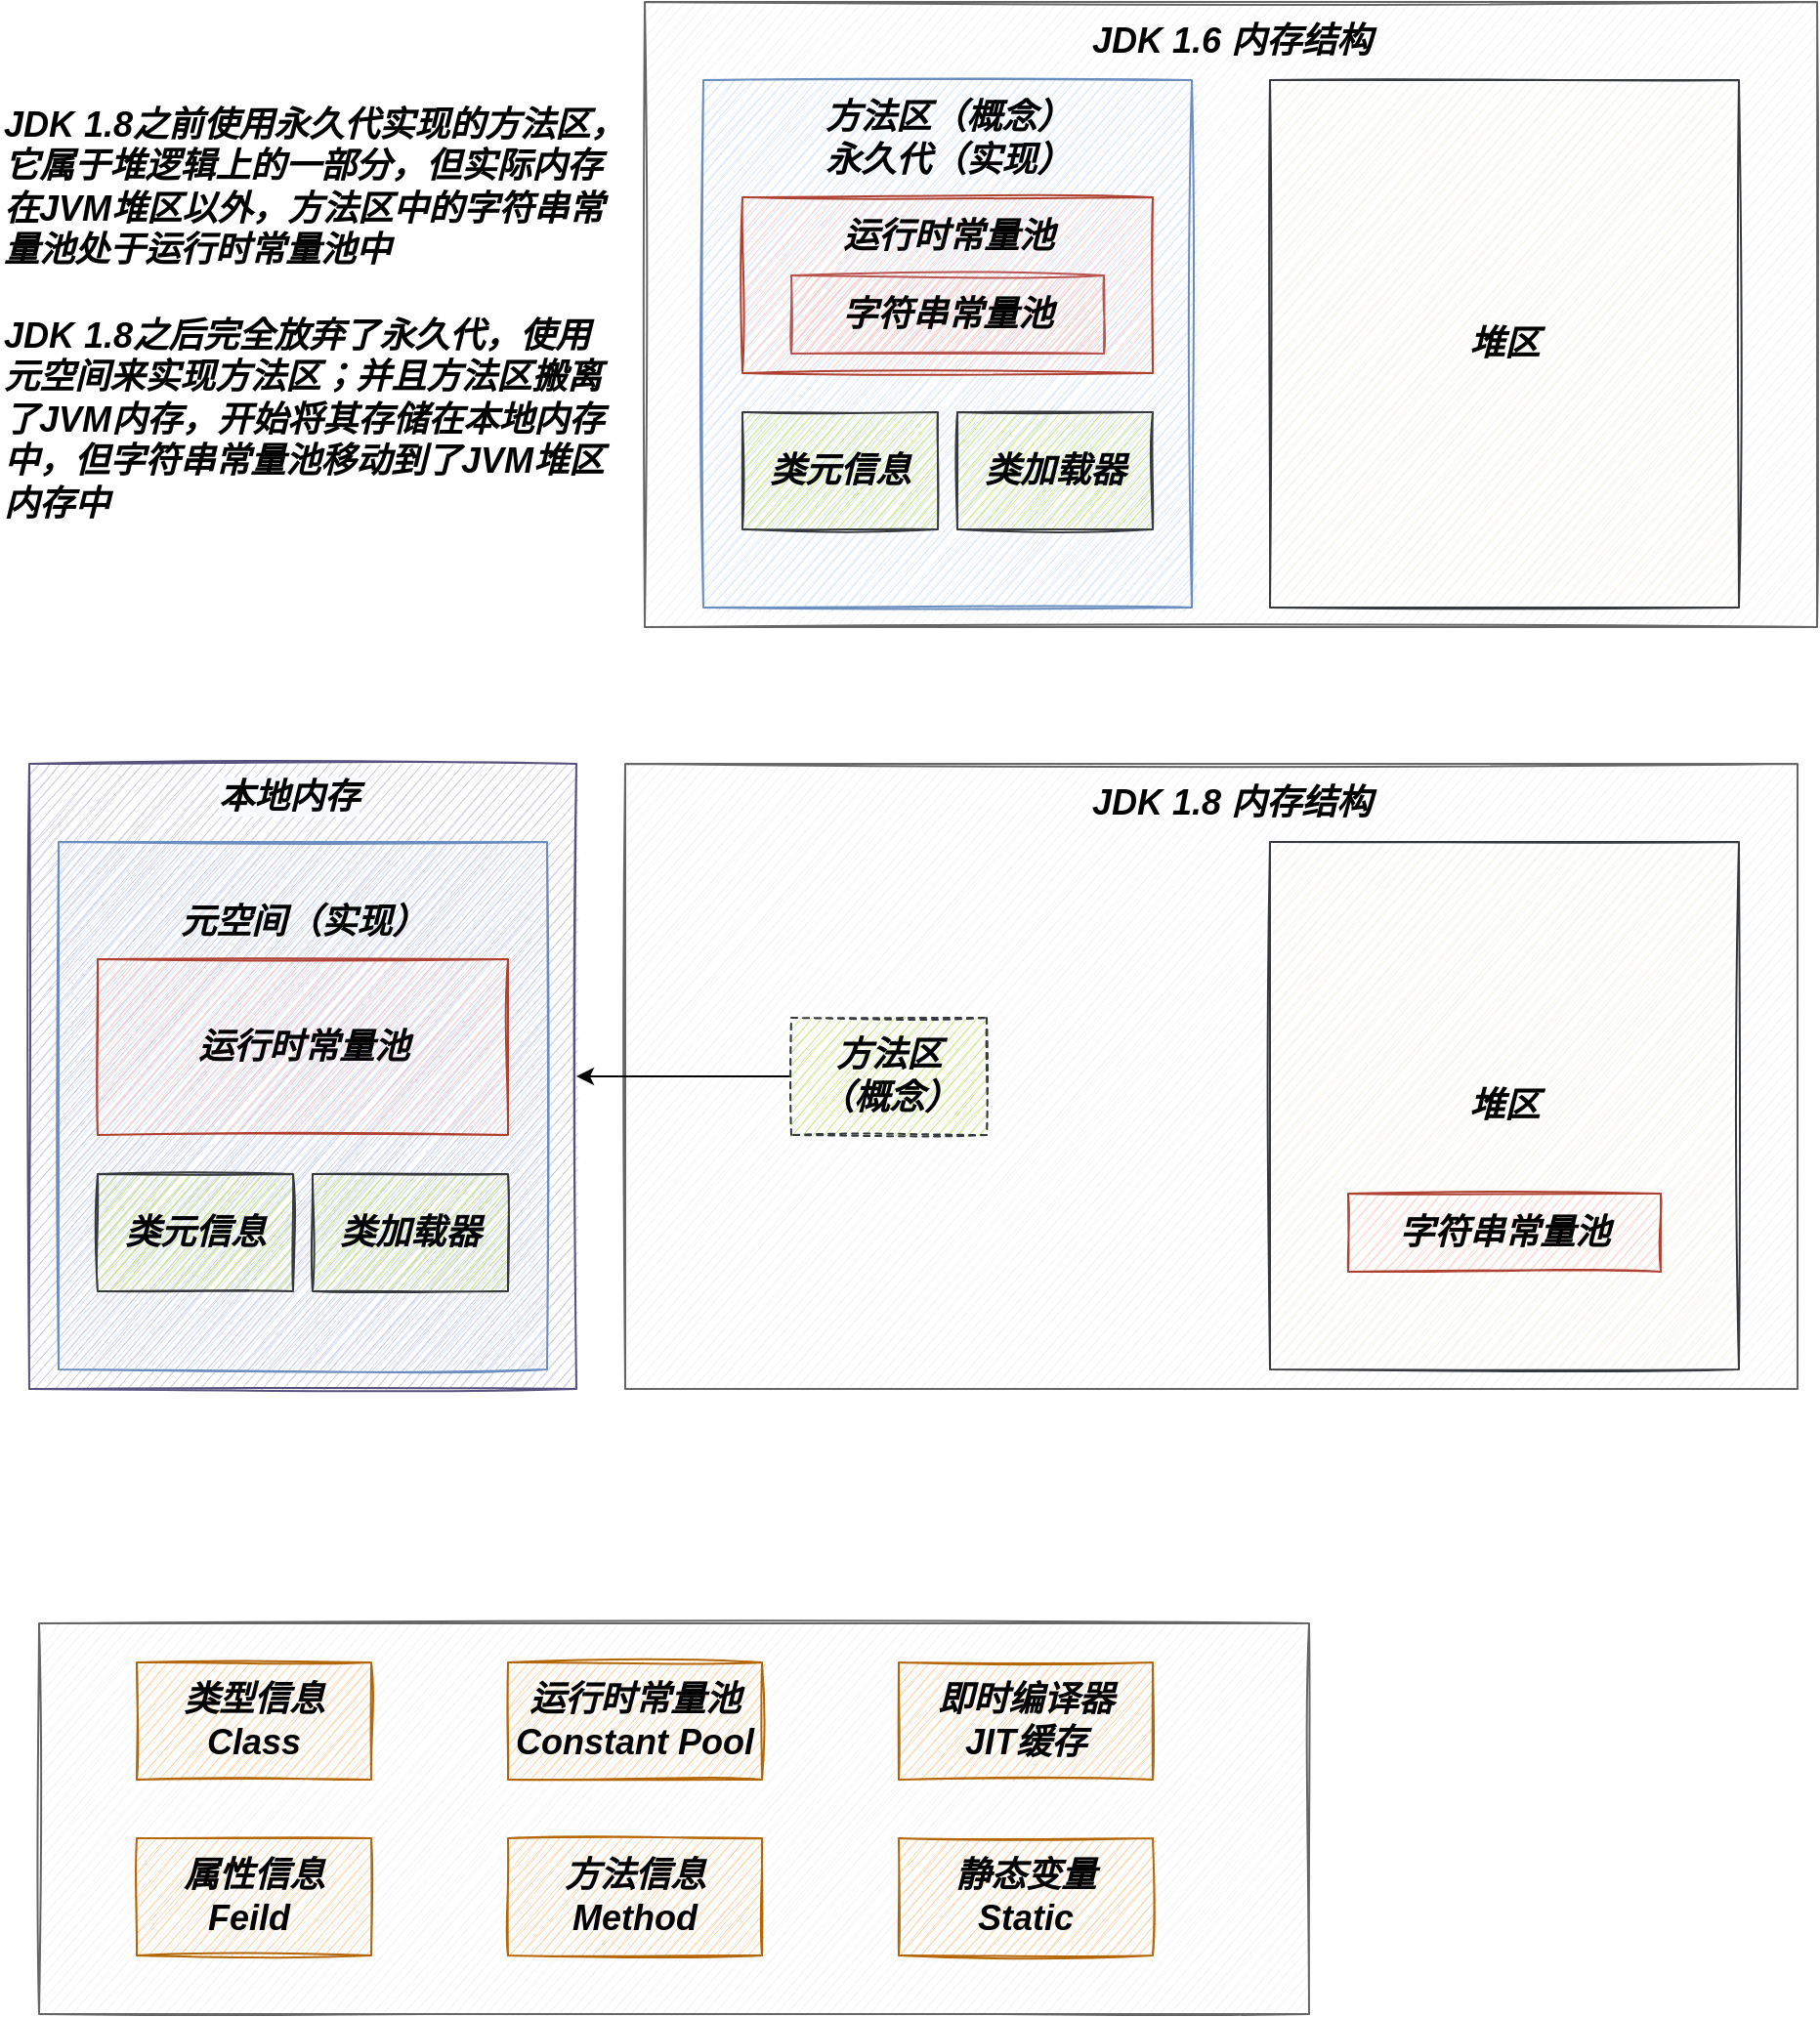<mxfile version="19.0.2" type="github">
  <diagram id="BiWdn6pCWBrNX4G0EB6R" name="Page-1">
    <mxGraphModel dx="1422" dy="802" grid="1" gridSize="10" guides="1" tooltips="1" connect="1" arrows="1" fold="1" page="1" pageScale="1" pageWidth="2339" pageHeight="3300" math="0" shadow="0">
      <root>
        <mxCell id="0" />
        <mxCell id="1" parent="0" />
        <mxCell id="C3d5GvJ_J4JVkLSLOHPJ-22" value="" style="rounded=0;whiteSpace=wrap;html=1;shadow=0;sketch=1;fontSize=18;fillColor=#d0cee2;strokeColor=#56517e;" vertex="1" parent="1">
          <mxGeometry x="25" y="490" width="280" height="320" as="geometry" />
        </mxCell>
        <mxCell id="C3d5GvJ_J4JVkLSLOHPJ-12" value="" style="rounded=0;whiteSpace=wrap;html=1;fillColor=#f5f5f5;fontColor=#333333;strokeColor=#666666;sketch=1;" vertex="1" parent="1">
          <mxGeometry x="330" y="490" width="600" height="320" as="geometry" />
        </mxCell>
        <mxCell id="C3d5GvJ_J4JVkLSLOHPJ-21" value="&lt;b&gt;&lt;i&gt;堆区&lt;/i&gt;&lt;/b&gt;" style="rounded=0;whiteSpace=wrap;html=1;sketch=1;fontSize=18;fillColor=#f9f7ed;strokeColor=#36393d;shadow=0;" vertex="1" parent="1">
          <mxGeometry x="660" y="530" width="240" height="270" as="geometry" />
        </mxCell>
        <mxCell id="C3d5GvJ_J4JVkLSLOHPJ-1" value="" style="rounded=0;whiteSpace=wrap;html=1;fillColor=#f5f5f5;fontColor=#333333;strokeColor=#666666;sketch=1;" vertex="1" parent="1">
          <mxGeometry x="340" y="100" width="600" height="320" as="geometry" />
        </mxCell>
        <mxCell id="C3d5GvJ_J4JVkLSLOHPJ-2" value="&lt;font style=&quot;font-size: 18px;&quot;&gt;&lt;b&gt;&lt;i&gt;JDK 1.6 内存结构&lt;/i&gt;&lt;/b&gt;&lt;/font&gt;" style="text;html=1;align=center;verticalAlign=middle;resizable=0;points=[];autosize=1;strokeColor=none;fillColor=none;" vertex="1" parent="1">
          <mxGeometry x="560" y="110" width="160" height="20" as="geometry" />
        </mxCell>
        <mxCell id="C3d5GvJ_J4JVkLSLOHPJ-3" value="" style="rounded=0;whiteSpace=wrap;html=1;sketch=1;fontSize=18;fillColor=#dae8fc;strokeColor=#6c8ebf;" vertex="1" parent="1">
          <mxGeometry x="370" y="140" width="250" height="270" as="geometry" />
        </mxCell>
        <mxCell id="C3d5GvJ_J4JVkLSLOHPJ-4" value="&lt;font style=&quot;font-size: 18px;&quot;&gt;&lt;b&gt;&lt;i&gt;方法区（概念）&lt;br&gt;永久代（实现）&lt;br&gt;&lt;/i&gt;&lt;/b&gt;&lt;/font&gt;" style="text;html=1;align=center;verticalAlign=middle;resizable=0;points=[];autosize=1;strokeColor=none;fillColor=none;" vertex="1" parent="1">
          <mxGeometry x="425" y="150" width="140" height="40" as="geometry" />
        </mxCell>
        <mxCell id="C3d5GvJ_J4JVkLSLOHPJ-5" value="" style="rounded=0;whiteSpace=wrap;html=1;sketch=1;fontSize=18;fillColor=#fad9d5;strokeColor=#ae4132;" vertex="1" parent="1">
          <mxGeometry x="390" y="200" width="210" height="90" as="geometry" />
        </mxCell>
        <mxCell id="C3d5GvJ_J4JVkLSLOHPJ-6" value="&lt;font style=&quot;font-size: 18px;&quot;&gt;&lt;b&gt;&lt;i&gt;运行时常量池&lt;/i&gt;&lt;/b&gt;&lt;/font&gt;" style="text;html=1;align=center;verticalAlign=middle;resizable=0;points=[];autosize=1;strokeColor=none;fillColor=none;" vertex="1" parent="1">
          <mxGeometry x="435" y="210" width="120" height="20" as="geometry" />
        </mxCell>
        <mxCell id="C3d5GvJ_J4JVkLSLOHPJ-7" value="&lt;b&gt;&lt;i&gt;字符串常量池&lt;/i&gt;&lt;/b&gt;" style="rounded=0;whiteSpace=wrap;html=1;sketch=1;fontSize=18;fillColor=#f8cecc;strokeColor=#b85450;" vertex="1" parent="1">
          <mxGeometry x="415" y="240" width="160" height="40" as="geometry" />
        </mxCell>
        <mxCell id="C3d5GvJ_J4JVkLSLOHPJ-8" value="&lt;b&gt;&lt;i&gt;类元信息&lt;/i&gt;&lt;/b&gt;" style="rounded=0;whiteSpace=wrap;html=1;sketch=1;fontSize=18;fillColor=#cdeb8b;strokeColor=#36393d;" vertex="1" parent="1">
          <mxGeometry x="390" y="310" width="100" height="60" as="geometry" />
        </mxCell>
        <mxCell id="C3d5GvJ_J4JVkLSLOHPJ-9" value="&lt;b&gt;&lt;i&gt;类加载器&lt;/i&gt;&lt;/b&gt;" style="rounded=0;whiteSpace=wrap;html=1;sketch=1;fontSize=18;fillColor=#cdeb8b;strokeColor=#36393d;" vertex="1" parent="1">
          <mxGeometry x="500" y="310" width="100" height="60" as="geometry" />
        </mxCell>
        <mxCell id="C3d5GvJ_J4JVkLSLOHPJ-11" value="&lt;b&gt;&lt;i&gt;堆区&lt;/i&gt;&lt;/b&gt;" style="rounded=0;whiteSpace=wrap;html=1;sketch=1;fontSize=18;fillColor=#f9f7ed;strokeColor=#36393d;" vertex="1" parent="1">
          <mxGeometry x="660" y="140" width="240" height="270" as="geometry" />
        </mxCell>
        <mxCell id="C3d5GvJ_J4JVkLSLOHPJ-13" value="&lt;font style=&quot;font-size: 18px;&quot;&gt;&lt;b&gt;&lt;i&gt;JDK 1.8 内存结构&lt;/i&gt;&lt;/b&gt;&lt;/font&gt;" style="text;html=1;align=center;verticalAlign=middle;resizable=0;points=[];autosize=1;strokeColor=none;fillColor=none;" vertex="1" parent="1">
          <mxGeometry x="560" y="500" width="160" height="20" as="geometry" />
        </mxCell>
        <mxCell id="C3d5GvJ_J4JVkLSLOHPJ-14" value="" style="rounded=0;whiteSpace=wrap;html=1;sketch=1;fontSize=18;fillColor=#dae8fc;strokeColor=#6c8ebf;" vertex="1" parent="1">
          <mxGeometry x="40" y="530" width="250" height="270" as="geometry" />
        </mxCell>
        <mxCell id="C3d5GvJ_J4JVkLSLOHPJ-15" value="&lt;font style=&quot;font-size: 18px;&quot;&gt;&lt;b&gt;&lt;i&gt;&lt;br&gt;元空间（实现）&lt;br&gt;&lt;/i&gt;&lt;/b&gt;&lt;/font&gt;" style="text;html=1;align=center;verticalAlign=middle;resizable=0;points=[];autosize=1;strokeColor=none;fillColor=none;" vertex="1" parent="1">
          <mxGeometry x="95" y="540" width="140" height="40" as="geometry" />
        </mxCell>
        <mxCell id="C3d5GvJ_J4JVkLSLOHPJ-16" value="" style="rounded=0;whiteSpace=wrap;html=1;sketch=1;fontSize=18;fillColor=#fad9d5;strokeColor=#ae4132;" vertex="1" parent="1">
          <mxGeometry x="60" y="590" width="210" height="90" as="geometry" />
        </mxCell>
        <mxCell id="C3d5GvJ_J4JVkLSLOHPJ-17" value="&lt;font style=&quot;font-size: 18px;&quot;&gt;&lt;b&gt;&lt;i&gt;运行时常量池&lt;/i&gt;&lt;/b&gt;&lt;/font&gt;" style="text;html=1;align=center;verticalAlign=middle;resizable=0;points=[];autosize=1;strokeColor=none;fillColor=none;" vertex="1" parent="1">
          <mxGeometry x="105" y="625" width="120" height="20" as="geometry" />
        </mxCell>
        <mxCell id="C3d5GvJ_J4JVkLSLOHPJ-18" value="&lt;b&gt;&lt;i&gt;字符串常量池&lt;/i&gt;&lt;/b&gt;" style="rounded=0;whiteSpace=wrap;html=1;sketch=1;fontSize=18;fillColor=#fad9d5;strokeColor=#ae4132;" vertex="1" parent="1">
          <mxGeometry x="700" y="710" width="160" height="40" as="geometry" />
        </mxCell>
        <mxCell id="C3d5GvJ_J4JVkLSLOHPJ-19" value="&lt;b&gt;&lt;i&gt;类元信息&lt;/i&gt;&lt;/b&gt;" style="rounded=0;whiteSpace=wrap;html=1;sketch=1;fontSize=18;fillColor=#cdeb8b;strokeColor=#36393d;" vertex="1" parent="1">
          <mxGeometry x="60" y="700" width="100" height="60" as="geometry" />
        </mxCell>
        <mxCell id="C3d5GvJ_J4JVkLSLOHPJ-20" value="&lt;b&gt;&lt;i&gt;类加载器&lt;/i&gt;&lt;/b&gt;" style="rounded=0;whiteSpace=wrap;html=1;sketch=1;fontSize=18;fillColor=#cdeb8b;strokeColor=#36393d;" vertex="1" parent="1">
          <mxGeometry x="170" y="700" width="100" height="60" as="geometry" />
        </mxCell>
        <mxCell id="C3d5GvJ_J4JVkLSLOHPJ-23" value="&lt;b style=&quot;color: rgb(0, 0, 0); font-family: Helvetica; font-size: 18px; font-style: normal; font-variant-ligatures: normal; font-variant-caps: normal; letter-spacing: normal; orphans: 2; text-align: center; text-indent: 0px; text-transform: none; widows: 2; word-spacing: 0px; -webkit-text-stroke-width: 0px; background-color: rgb(248, 249, 250); text-decoration-thickness: initial; text-decoration-style: initial; text-decoration-color: initial;&quot;&gt;&lt;i&gt;本地内存&lt;/i&gt;&lt;/b&gt;" style="text;whiteSpace=wrap;html=1;fontSize=18;" vertex="1" parent="1">
          <mxGeometry x="120" y="490" width="170" height="40" as="geometry" />
        </mxCell>
        <mxCell id="C3d5GvJ_J4JVkLSLOHPJ-25" value="" style="edgeStyle=orthogonalEdgeStyle;rounded=0;orthogonalLoop=1;jettySize=auto;html=1;fontSize=18;" edge="1" parent="1" source="C3d5GvJ_J4JVkLSLOHPJ-24" target="C3d5GvJ_J4JVkLSLOHPJ-22">
          <mxGeometry relative="1" as="geometry" />
        </mxCell>
        <mxCell id="C3d5GvJ_J4JVkLSLOHPJ-24" value="&lt;b style=&quot;&quot;&gt;&lt;i&gt;方法区&lt;br&gt;（概念）&lt;/i&gt;&lt;/b&gt;" style="rounded=0;whiteSpace=wrap;html=1;sketch=1;fontSize=18;fillColor=#cdeb8b;strokeColor=#36393d;dashed=1;" vertex="1" parent="1">
          <mxGeometry x="415" y="620" width="100" height="60" as="geometry" />
        </mxCell>
        <mxCell id="C3d5GvJ_J4JVkLSLOHPJ-26" value="&lt;font style=&quot;font-size: 18px;&quot;&gt;&lt;b&gt;&lt;i&gt;JDK 1.8之前使用永久代实现的方法区，&lt;br&gt;它属于堆逻辑上的一部分，但实际内存&lt;br&gt;在JVM堆区以外，方法区中的字符串常&lt;br&gt;量池处于运行时常量池中&lt;br&gt;&lt;br&gt;JDK 1.8之后完全放弃了永久代，使用&lt;br&gt;元空间来实现方法区；并且方法区搬离&lt;br&gt;了JVM内存，开始将其存储在本地内存&lt;br&gt;中，但字符串常量池移动到了JVM堆区&lt;br&gt;内存中&lt;br&gt;&lt;/i&gt;&lt;/b&gt;&lt;/font&gt;" style="text;html=1;align=left;verticalAlign=middle;resizable=0;points=[];autosize=1;strokeColor=none;fillColor=none;" vertex="1" parent="1">
          <mxGeometry x="10" y="175" width="330" height="170" as="geometry" />
        </mxCell>
        <mxCell id="C3d5GvJ_J4JVkLSLOHPJ-27" value="" style="rounded=0;whiteSpace=wrap;html=1;fillColor=#f5f5f5;fontColor=#333333;strokeColor=#666666;sketch=1;" vertex="1" parent="1">
          <mxGeometry x="30" y="930" width="650" height="200" as="geometry" />
        </mxCell>
        <mxCell id="C3d5GvJ_J4JVkLSLOHPJ-28" value="&lt;b&gt;&lt;i&gt;类型信息&lt;br&gt;Class&lt;br&gt;&lt;/i&gt;&lt;/b&gt;" style="rounded=0;whiteSpace=wrap;html=1;shadow=0;sketch=1;fontSize=18;fillColor=#fad7ac;strokeColor=#b46504;" vertex="1" parent="1">
          <mxGeometry x="80" y="950" width="120" height="60" as="geometry" />
        </mxCell>
        <mxCell id="C3d5GvJ_J4JVkLSLOHPJ-29" value="&lt;b&gt;&lt;i&gt;运行时常量池&lt;br&gt;Constant Pool&lt;br&gt;&lt;/i&gt;&lt;/b&gt;" style="rounded=0;whiteSpace=wrap;html=1;shadow=0;sketch=1;fontSize=18;fillColor=#fad7ac;strokeColor=#b46504;" vertex="1" parent="1">
          <mxGeometry x="270" y="950" width="130" height="60" as="geometry" />
        </mxCell>
        <mxCell id="C3d5GvJ_J4JVkLSLOHPJ-30" value="&lt;b&gt;&lt;i&gt;属性信息&lt;br&gt;Feild&amp;nbsp;&lt;/i&gt;&lt;/b&gt;&lt;b&gt;&lt;i&gt;&lt;br&gt;&lt;/i&gt;&lt;/b&gt;" style="rounded=0;whiteSpace=wrap;html=1;shadow=0;sketch=1;fontSize=18;fillColor=#fad7ac;strokeColor=#b46504;" vertex="1" parent="1">
          <mxGeometry x="80" y="1040" width="120" height="60" as="geometry" />
        </mxCell>
        <mxCell id="C3d5GvJ_J4JVkLSLOHPJ-31" value="&lt;b&gt;&lt;i&gt;方法信息&lt;br&gt;Method&lt;/i&gt;&lt;/b&gt;&lt;b&gt;&lt;i&gt;&lt;br&gt;&lt;/i&gt;&lt;/b&gt;" style="rounded=0;whiteSpace=wrap;html=1;shadow=0;sketch=1;fontSize=18;fillColor=#fad7ac;strokeColor=#b46504;" vertex="1" parent="1">
          <mxGeometry x="270" y="1040" width="130" height="60" as="geometry" />
        </mxCell>
        <mxCell id="C3d5GvJ_J4JVkLSLOHPJ-32" value="&lt;b&gt;&lt;i&gt;静态变量&lt;br&gt;&lt;/i&gt;&lt;/b&gt;&lt;b&gt;&lt;i&gt;Static&lt;br&gt;&lt;/i&gt;&lt;/b&gt;" style="rounded=0;whiteSpace=wrap;html=1;shadow=0;sketch=1;fontSize=18;fillColor=#fad7ac;strokeColor=#b46504;" vertex="1" parent="1">
          <mxGeometry x="470" y="1040" width="130" height="60" as="geometry" />
        </mxCell>
        <mxCell id="C3d5GvJ_J4JVkLSLOHPJ-33" value="&lt;b&gt;&lt;i&gt;即时编译器&lt;br&gt;JIT缓存&lt;br&gt;&lt;/i&gt;&lt;/b&gt;" style="rounded=0;whiteSpace=wrap;html=1;shadow=0;sketch=1;fontSize=18;fillColor=#fad7ac;strokeColor=#b46504;" vertex="1" parent="1">
          <mxGeometry x="470" y="950" width="130" height="60" as="geometry" />
        </mxCell>
      </root>
    </mxGraphModel>
  </diagram>
</mxfile>
